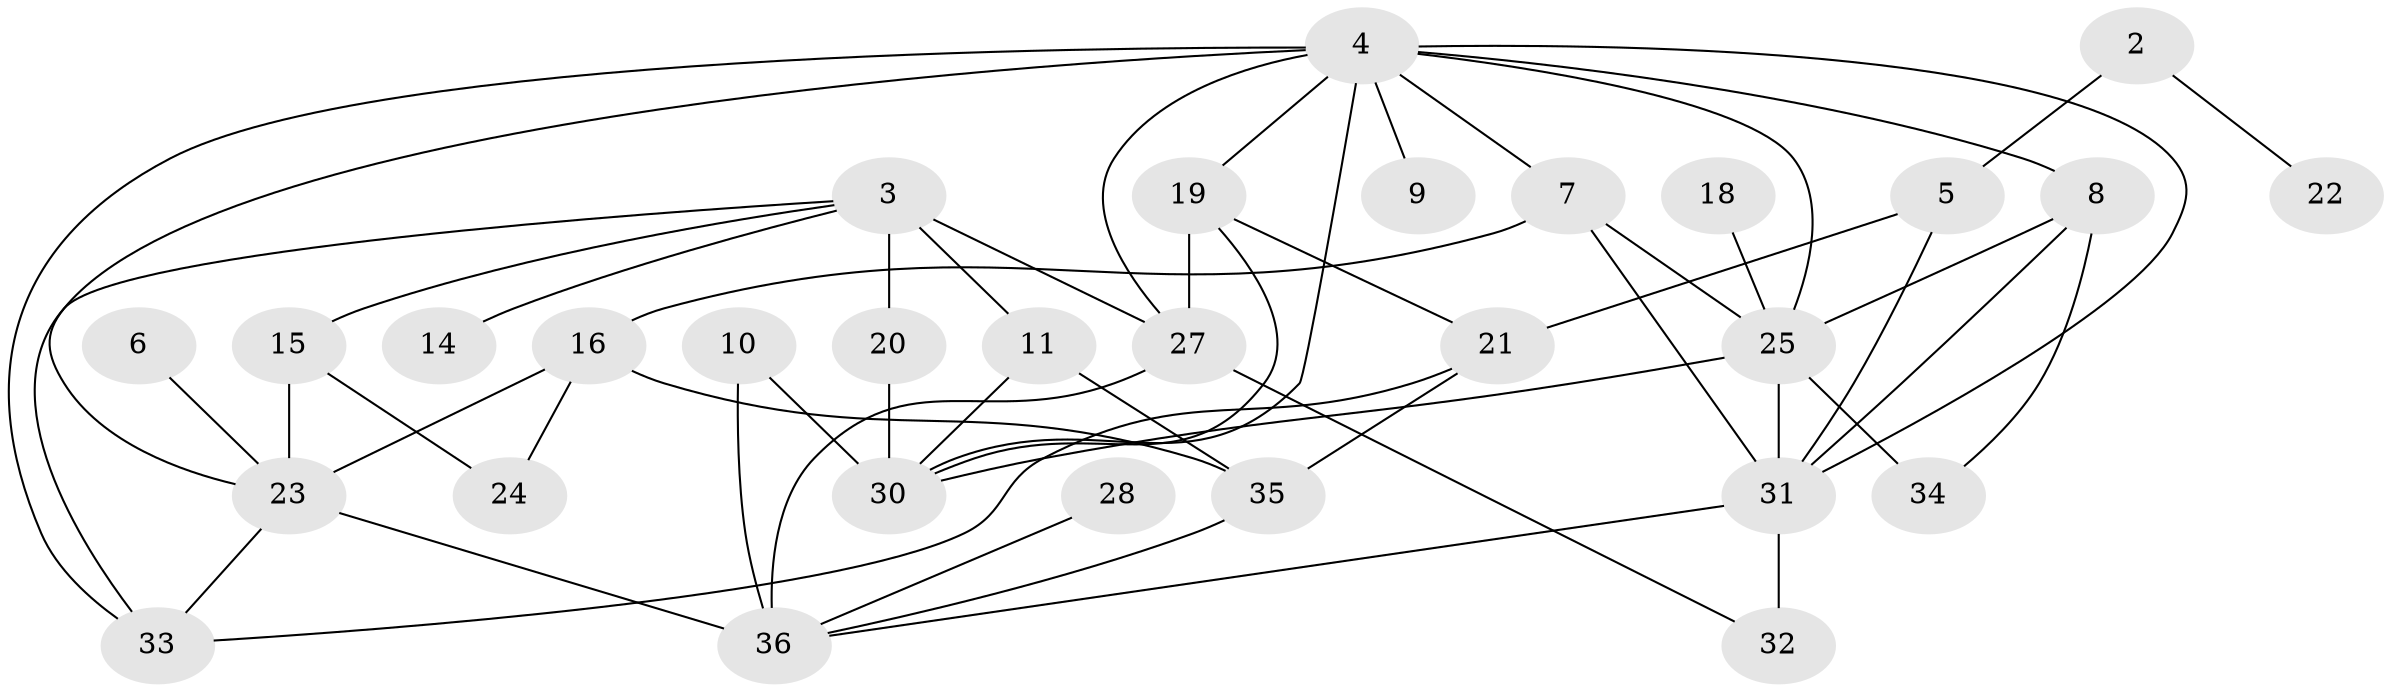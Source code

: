 // original degree distribution, {7: 0.013888888888888888, 2: 0.2361111111111111, 1: 0.16666666666666666, 0: 0.06944444444444445, 3: 0.2638888888888889, 4: 0.1527777777777778, 5: 0.05555555555555555, 6: 0.013888888888888888, 8: 0.027777777777777776}
// Generated by graph-tools (version 1.1) at 2025/25/03/09/25 03:25:20]
// undirected, 30 vertices, 54 edges
graph export_dot {
graph [start="1"]
  node [color=gray90,style=filled];
  2;
  3;
  4;
  5;
  6;
  7;
  8;
  9;
  10;
  11;
  14;
  15;
  16;
  18;
  19;
  20;
  21;
  22;
  23;
  24;
  25;
  27;
  28;
  30;
  31;
  32;
  33;
  34;
  35;
  36;
  2 -- 5 [weight=1.0];
  2 -- 22 [weight=1.0];
  3 -- 11 [weight=1.0];
  3 -- 14 [weight=1.0];
  3 -- 15 [weight=1.0];
  3 -- 20 [weight=1.0];
  3 -- 27 [weight=2.0];
  3 -- 33 [weight=1.0];
  4 -- 7 [weight=1.0];
  4 -- 8 [weight=1.0];
  4 -- 9 [weight=1.0];
  4 -- 19 [weight=1.0];
  4 -- 23 [weight=1.0];
  4 -- 25 [weight=1.0];
  4 -- 27 [weight=1.0];
  4 -- 30 [weight=1.0];
  4 -- 31 [weight=1.0];
  4 -- 33 [weight=1.0];
  5 -- 21 [weight=1.0];
  5 -- 31 [weight=1.0];
  6 -- 23 [weight=1.0];
  7 -- 16 [weight=1.0];
  7 -- 25 [weight=1.0];
  7 -- 31 [weight=1.0];
  8 -- 25 [weight=1.0];
  8 -- 31 [weight=1.0];
  8 -- 34 [weight=1.0];
  10 -- 30 [weight=2.0];
  10 -- 36 [weight=1.0];
  11 -- 30 [weight=1.0];
  11 -- 35 [weight=1.0];
  15 -- 23 [weight=1.0];
  15 -- 24 [weight=1.0];
  16 -- 23 [weight=1.0];
  16 -- 24 [weight=1.0];
  16 -- 35 [weight=1.0];
  18 -- 25 [weight=1.0];
  19 -- 21 [weight=1.0];
  19 -- 27 [weight=1.0];
  19 -- 30 [weight=1.0];
  20 -- 30 [weight=3.0];
  21 -- 33 [weight=1.0];
  21 -- 35 [weight=1.0];
  23 -- 33 [weight=1.0];
  23 -- 36 [weight=2.0];
  25 -- 30 [weight=1.0];
  25 -- 31 [weight=2.0];
  25 -- 34 [weight=2.0];
  27 -- 32 [weight=1.0];
  27 -- 36 [weight=1.0];
  28 -- 36 [weight=1.0];
  31 -- 32 [weight=2.0];
  31 -- 36 [weight=1.0];
  35 -- 36 [weight=1.0];
}
